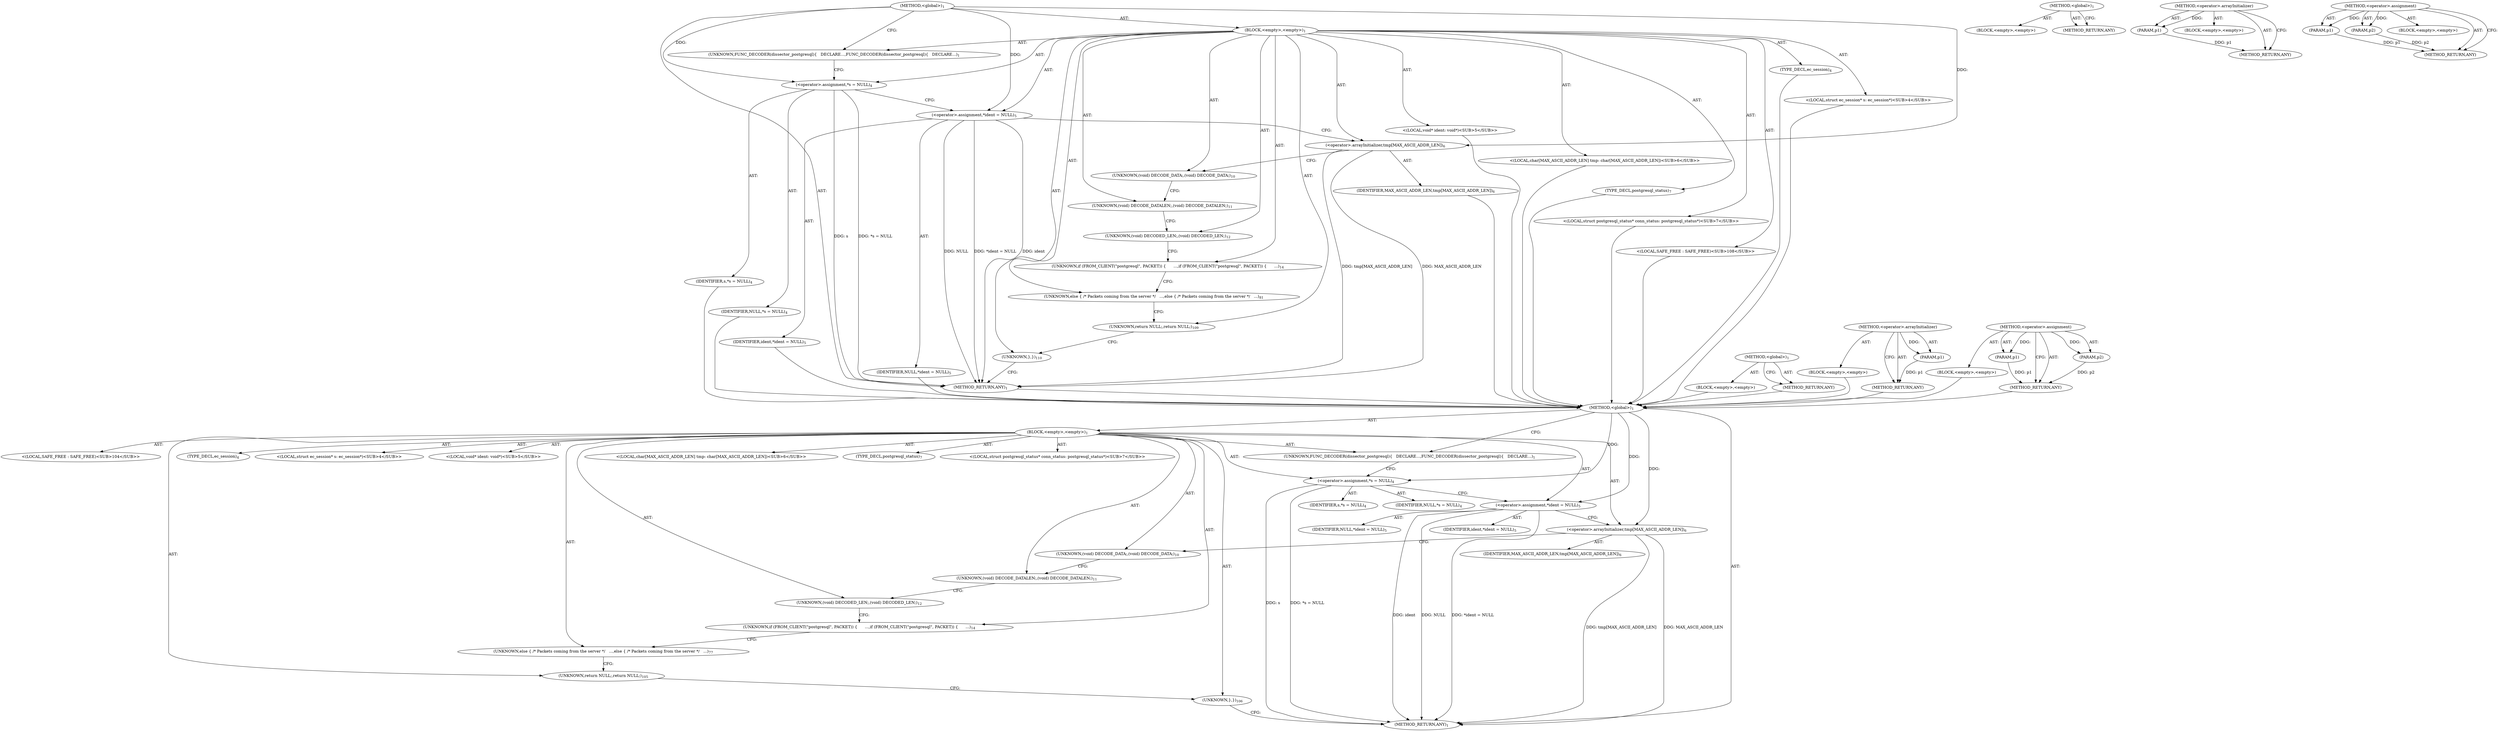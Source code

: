 digraph "&lt;operator&gt;.assignment" {
vulnerable_6 [label=<(METHOD,&lt;global&gt;)<SUB>1</SUB>>];
vulnerable_7 [label=<(BLOCK,&lt;empty&gt;,&lt;empty&gt;)<SUB>1</SUB>>];
vulnerable_8 [label=<(UNKNOWN,FUNC_DECODER(dissector_postgresql)
{
   DECLARE...,FUNC_DECODER(dissector_postgresql)
{
   DECLARE...)<SUB>1</SUB>>];
vulnerable_9 [label=<(TYPE_DECL,ec_session)<SUB>4</SUB>>];
vulnerable_10 [label="<(LOCAL,struct ec_session* s: ec_session*)<SUB>4</SUB>>"];
vulnerable_11 [label=<(&lt;operator&gt;.assignment,*s = NULL)<SUB>4</SUB>>];
vulnerable_12 [label=<(IDENTIFIER,s,*s = NULL)<SUB>4</SUB>>];
vulnerable_13 [label=<(IDENTIFIER,NULL,*s = NULL)<SUB>4</SUB>>];
vulnerable_14 [label="<(LOCAL,void* ident: void*)<SUB>5</SUB>>"];
vulnerable_15 [label=<(&lt;operator&gt;.assignment,*ident = NULL)<SUB>5</SUB>>];
vulnerable_16 [label=<(IDENTIFIER,ident,*ident = NULL)<SUB>5</SUB>>];
vulnerable_17 [label=<(IDENTIFIER,NULL,*ident = NULL)<SUB>5</SUB>>];
vulnerable_18 [label="<(LOCAL,char[MAX_ASCII_ADDR_LEN] tmp: char[MAX_ASCII_ADDR_LEN])<SUB>6</SUB>>"];
vulnerable_19 [label=<(&lt;operator&gt;.arrayInitializer,tmp[MAX_ASCII_ADDR_LEN])<SUB>6</SUB>>];
vulnerable_20 [label=<(IDENTIFIER,MAX_ASCII_ADDR_LEN,tmp[MAX_ASCII_ADDR_LEN])<SUB>6</SUB>>];
vulnerable_21 [label=<(TYPE_DECL,postgresql_status)<SUB>7</SUB>>];
vulnerable_22 [label="<(LOCAL,struct postgresql_status* conn_status: postgresql_status*)<SUB>7</SUB>>"];
vulnerable_23 [label=<(UNKNOWN,(void) DECODE_DATA;,(void) DECODE_DATA;)<SUB>10</SUB>>];
vulnerable_24 [label=<(UNKNOWN,(void) DECODE_DATALEN;,(void) DECODE_DATALEN;)<SUB>11</SUB>>];
vulnerable_25 [label=<(UNKNOWN,(void) DECODED_LEN;,(void) DECODED_LEN;)<SUB>12</SUB>>];
vulnerable_26 [label=<(UNKNOWN,if (FROM_CLIENT(&quot;postgresql&quot;, PACKET)) {
      ...,if (FROM_CLIENT(&quot;postgresql&quot;, PACKET)) {
      ...)<SUB>14</SUB>>];
vulnerable_27 [label=<(UNKNOWN,else { /* Packets coming from the server */
   ...,else { /* Packets coming from the server */
   ...)<SUB>77</SUB>>];
vulnerable_28 [label="<(LOCAL,SAFE_FREE : SAFE_FREE)<SUB>104</SUB>>"];
vulnerable_29 [label=<(UNKNOWN,return NULL;,return NULL;)<SUB>105</SUB>>];
vulnerable_30 [label=<(UNKNOWN,},})<SUB>106</SUB>>];
vulnerable_31 [label=<(METHOD_RETURN,ANY)<SUB>1</SUB>>];
vulnerable_52 [label=<(METHOD,&lt;global&gt;)<SUB>1</SUB>>];
vulnerable_53 [label=<(BLOCK,&lt;empty&gt;,&lt;empty&gt;)>];
vulnerable_54 [label=<(METHOD_RETURN,ANY)>];
vulnerable_63 [label=<(METHOD,&lt;operator&gt;.arrayInitializer)>];
vulnerable_64 [label=<(PARAM,p1)>];
vulnerable_65 [label=<(BLOCK,&lt;empty&gt;,&lt;empty&gt;)>];
vulnerable_66 [label=<(METHOD_RETURN,ANY)>];
vulnerable_58 [label=<(METHOD,&lt;operator&gt;.assignment)>];
vulnerable_59 [label=<(PARAM,p1)>];
vulnerable_60 [label=<(PARAM,p2)>];
vulnerable_61 [label=<(BLOCK,&lt;empty&gt;,&lt;empty&gt;)>];
vulnerable_62 [label=<(METHOD_RETURN,ANY)>];
fixed_6 [label=<(METHOD,&lt;global&gt;)<SUB>1</SUB>>];
fixed_7 [label=<(BLOCK,&lt;empty&gt;,&lt;empty&gt;)<SUB>1</SUB>>];
fixed_8 [label=<(UNKNOWN,FUNC_DECODER(dissector_postgresql)
{
   DECLARE...,FUNC_DECODER(dissector_postgresql)
{
   DECLARE...)<SUB>1</SUB>>];
fixed_9 [label=<(TYPE_DECL,ec_session)<SUB>4</SUB>>];
fixed_10 [label="<(LOCAL,struct ec_session* s: ec_session*)<SUB>4</SUB>>"];
fixed_11 [label=<(&lt;operator&gt;.assignment,*s = NULL)<SUB>4</SUB>>];
fixed_12 [label=<(IDENTIFIER,s,*s = NULL)<SUB>4</SUB>>];
fixed_13 [label=<(IDENTIFIER,NULL,*s = NULL)<SUB>4</SUB>>];
fixed_14 [label="<(LOCAL,void* ident: void*)<SUB>5</SUB>>"];
fixed_15 [label=<(&lt;operator&gt;.assignment,*ident = NULL)<SUB>5</SUB>>];
fixed_16 [label=<(IDENTIFIER,ident,*ident = NULL)<SUB>5</SUB>>];
fixed_17 [label=<(IDENTIFIER,NULL,*ident = NULL)<SUB>5</SUB>>];
fixed_18 [label="<(LOCAL,char[MAX_ASCII_ADDR_LEN] tmp: char[MAX_ASCII_ADDR_LEN])<SUB>6</SUB>>"];
fixed_19 [label=<(&lt;operator&gt;.arrayInitializer,tmp[MAX_ASCII_ADDR_LEN])<SUB>6</SUB>>];
fixed_20 [label=<(IDENTIFIER,MAX_ASCII_ADDR_LEN,tmp[MAX_ASCII_ADDR_LEN])<SUB>6</SUB>>];
fixed_21 [label=<(TYPE_DECL,postgresql_status)<SUB>7</SUB>>];
fixed_22 [label="<(LOCAL,struct postgresql_status* conn_status: postgresql_status*)<SUB>7</SUB>>"];
fixed_23 [label=<(UNKNOWN,(void) DECODE_DATA;,(void) DECODE_DATA;)<SUB>10</SUB>>];
fixed_24 [label=<(UNKNOWN,(void) DECODE_DATALEN;,(void) DECODE_DATALEN;)<SUB>11</SUB>>];
fixed_25 [label=<(UNKNOWN,(void) DECODED_LEN;,(void) DECODED_LEN;)<SUB>12</SUB>>];
fixed_26 [label=<(UNKNOWN,if (FROM_CLIENT(&quot;postgresql&quot;, PACKET)) {
      ...,if (FROM_CLIENT(&quot;postgresql&quot;, PACKET)) {
      ...)<SUB>14</SUB>>];
fixed_27 [label=<(UNKNOWN,else { /* Packets coming from the server */
   ...,else { /* Packets coming from the server */
   ...)<SUB>81</SUB>>];
fixed_28 [label="<(LOCAL,SAFE_FREE : SAFE_FREE)<SUB>108</SUB>>"];
fixed_29 [label=<(UNKNOWN,return NULL;,return NULL;)<SUB>109</SUB>>];
fixed_30 [label=<(UNKNOWN,},})<SUB>110</SUB>>];
fixed_31 [label=<(METHOD_RETURN,ANY)<SUB>1</SUB>>];
fixed_52 [label=<(METHOD,&lt;global&gt;)<SUB>1</SUB>>];
fixed_53 [label=<(BLOCK,&lt;empty&gt;,&lt;empty&gt;)>];
fixed_54 [label=<(METHOD_RETURN,ANY)>];
fixed_63 [label=<(METHOD,&lt;operator&gt;.arrayInitializer)>];
fixed_64 [label=<(PARAM,p1)>];
fixed_65 [label=<(BLOCK,&lt;empty&gt;,&lt;empty&gt;)>];
fixed_66 [label=<(METHOD_RETURN,ANY)>];
fixed_58 [label=<(METHOD,&lt;operator&gt;.assignment)>];
fixed_59 [label=<(PARAM,p1)>];
fixed_60 [label=<(PARAM,p2)>];
fixed_61 [label=<(BLOCK,&lt;empty&gt;,&lt;empty&gt;)>];
fixed_62 [label=<(METHOD_RETURN,ANY)>];
vulnerable_6 -> vulnerable_7  [key=0, label="AST: "];
vulnerable_6 -> vulnerable_31  [key=0, label="AST: "];
vulnerable_6 -> vulnerable_8  [key=0, label="CFG: "];
vulnerable_6 -> vulnerable_11  [key=0, label="DDG: "];
vulnerable_6 -> vulnerable_15  [key=0, label="DDG: "];
vulnerable_6 -> vulnerable_19  [key=0, label="DDG: "];
vulnerable_7 -> vulnerable_8  [key=0, label="AST: "];
vulnerable_7 -> vulnerable_9  [key=0, label="AST: "];
vulnerable_7 -> vulnerable_10  [key=0, label="AST: "];
vulnerable_7 -> vulnerable_11  [key=0, label="AST: "];
vulnerable_7 -> vulnerable_14  [key=0, label="AST: "];
vulnerable_7 -> vulnerable_15  [key=0, label="AST: "];
vulnerable_7 -> vulnerable_18  [key=0, label="AST: "];
vulnerable_7 -> vulnerable_19  [key=0, label="AST: "];
vulnerable_7 -> vulnerable_21  [key=0, label="AST: "];
vulnerable_7 -> vulnerable_22  [key=0, label="AST: "];
vulnerable_7 -> vulnerable_23  [key=0, label="AST: "];
vulnerable_7 -> vulnerable_24  [key=0, label="AST: "];
vulnerable_7 -> vulnerable_25  [key=0, label="AST: "];
vulnerable_7 -> vulnerable_26  [key=0, label="AST: "];
vulnerable_7 -> vulnerable_27  [key=0, label="AST: "];
vulnerable_7 -> vulnerable_28  [key=0, label="AST: "];
vulnerable_7 -> vulnerable_29  [key=0, label="AST: "];
vulnerable_7 -> vulnerable_30  [key=0, label="AST: "];
vulnerable_8 -> vulnerable_11  [key=0, label="CFG: "];
vulnerable_11 -> vulnerable_12  [key=0, label="AST: "];
vulnerable_11 -> vulnerable_13  [key=0, label="AST: "];
vulnerable_11 -> vulnerable_15  [key=0, label="CFG: "];
vulnerable_11 -> vulnerable_31  [key=0, label="DDG: s"];
vulnerable_11 -> vulnerable_31  [key=1, label="DDG: *s = NULL"];
vulnerable_15 -> vulnerable_16  [key=0, label="AST: "];
vulnerable_15 -> vulnerable_17  [key=0, label="AST: "];
vulnerable_15 -> vulnerable_19  [key=0, label="CFG: "];
vulnerable_15 -> vulnerable_31  [key=0, label="DDG: ident"];
vulnerable_15 -> vulnerable_31  [key=1, label="DDG: NULL"];
vulnerable_15 -> vulnerable_31  [key=2, label="DDG: *ident = NULL"];
vulnerable_19 -> vulnerable_20  [key=0, label="AST: "];
vulnerable_19 -> vulnerable_23  [key=0, label="CFG: "];
vulnerable_19 -> vulnerable_31  [key=0, label="DDG: tmp[MAX_ASCII_ADDR_LEN]"];
vulnerable_19 -> vulnerable_31  [key=1, label="DDG: MAX_ASCII_ADDR_LEN"];
vulnerable_23 -> vulnerable_24  [key=0, label="CFG: "];
vulnerable_24 -> vulnerable_25  [key=0, label="CFG: "];
vulnerable_25 -> vulnerable_26  [key=0, label="CFG: "];
vulnerable_26 -> vulnerable_27  [key=0, label="CFG: "];
vulnerable_27 -> vulnerable_29  [key=0, label="CFG: "];
vulnerable_29 -> vulnerable_30  [key=0, label="CFG: "];
vulnerable_30 -> vulnerable_31  [key=0, label="CFG: "];
vulnerable_52 -> vulnerable_53  [key=0, label="AST: "];
vulnerable_52 -> vulnerable_54  [key=0, label="AST: "];
vulnerable_52 -> vulnerable_54  [key=1, label="CFG: "];
vulnerable_63 -> vulnerable_64  [key=0, label="AST: "];
vulnerable_63 -> vulnerable_64  [key=1, label="DDG: "];
vulnerable_63 -> vulnerable_65  [key=0, label="AST: "];
vulnerable_63 -> vulnerable_66  [key=0, label="AST: "];
vulnerable_63 -> vulnerable_66  [key=1, label="CFG: "];
vulnerable_64 -> vulnerable_66  [key=0, label="DDG: p1"];
vulnerable_58 -> vulnerable_59  [key=0, label="AST: "];
vulnerable_58 -> vulnerable_59  [key=1, label="DDG: "];
vulnerable_58 -> vulnerable_61  [key=0, label="AST: "];
vulnerable_58 -> vulnerable_60  [key=0, label="AST: "];
vulnerable_58 -> vulnerable_60  [key=1, label="DDG: "];
vulnerable_58 -> vulnerable_62  [key=0, label="AST: "];
vulnerable_58 -> vulnerable_62  [key=1, label="CFG: "];
vulnerable_59 -> vulnerable_62  [key=0, label="DDG: p1"];
vulnerable_60 -> vulnerable_62  [key=0, label="DDG: p2"];
fixed_6 -> fixed_7  [key=0, label="AST: "];
fixed_6 -> fixed_31  [key=0, label="AST: "];
fixed_6 -> fixed_8  [key=0, label="CFG: "];
fixed_6 -> fixed_11  [key=0, label="DDG: "];
fixed_6 -> fixed_15  [key=0, label="DDG: "];
fixed_6 -> fixed_19  [key=0, label="DDG: "];
fixed_7 -> fixed_8  [key=0, label="AST: "];
fixed_7 -> fixed_9  [key=0, label="AST: "];
fixed_7 -> fixed_10  [key=0, label="AST: "];
fixed_7 -> fixed_11  [key=0, label="AST: "];
fixed_7 -> fixed_14  [key=0, label="AST: "];
fixed_7 -> fixed_15  [key=0, label="AST: "];
fixed_7 -> fixed_18  [key=0, label="AST: "];
fixed_7 -> fixed_19  [key=0, label="AST: "];
fixed_7 -> fixed_21  [key=0, label="AST: "];
fixed_7 -> fixed_22  [key=0, label="AST: "];
fixed_7 -> fixed_23  [key=0, label="AST: "];
fixed_7 -> fixed_24  [key=0, label="AST: "];
fixed_7 -> fixed_25  [key=0, label="AST: "];
fixed_7 -> fixed_26  [key=0, label="AST: "];
fixed_7 -> fixed_27  [key=0, label="AST: "];
fixed_7 -> fixed_28  [key=0, label="AST: "];
fixed_7 -> fixed_29  [key=0, label="AST: "];
fixed_7 -> fixed_30  [key=0, label="AST: "];
fixed_8 -> fixed_11  [key=0, label="CFG: "];
fixed_9 -> vulnerable_6  [key=0];
fixed_10 -> vulnerable_6  [key=0];
fixed_11 -> fixed_12  [key=0, label="AST: "];
fixed_11 -> fixed_13  [key=0, label="AST: "];
fixed_11 -> fixed_15  [key=0, label="CFG: "];
fixed_11 -> fixed_31  [key=0, label="DDG: s"];
fixed_11 -> fixed_31  [key=1, label="DDG: *s = NULL"];
fixed_12 -> vulnerable_6  [key=0];
fixed_13 -> vulnerable_6  [key=0];
fixed_14 -> vulnerable_6  [key=0];
fixed_15 -> fixed_16  [key=0, label="AST: "];
fixed_15 -> fixed_17  [key=0, label="AST: "];
fixed_15 -> fixed_19  [key=0, label="CFG: "];
fixed_15 -> fixed_31  [key=0, label="DDG: ident"];
fixed_15 -> fixed_31  [key=1, label="DDG: NULL"];
fixed_15 -> fixed_31  [key=2, label="DDG: *ident = NULL"];
fixed_16 -> vulnerable_6  [key=0];
fixed_17 -> vulnerable_6  [key=0];
fixed_18 -> vulnerable_6  [key=0];
fixed_19 -> fixed_20  [key=0, label="AST: "];
fixed_19 -> fixed_23  [key=0, label="CFG: "];
fixed_19 -> fixed_31  [key=0, label="DDG: tmp[MAX_ASCII_ADDR_LEN]"];
fixed_19 -> fixed_31  [key=1, label="DDG: MAX_ASCII_ADDR_LEN"];
fixed_20 -> vulnerable_6  [key=0];
fixed_21 -> vulnerable_6  [key=0];
fixed_22 -> vulnerable_6  [key=0];
fixed_23 -> fixed_24  [key=0, label="CFG: "];
fixed_24 -> fixed_25  [key=0, label="CFG: "];
fixed_25 -> fixed_26  [key=0, label="CFG: "];
fixed_26 -> fixed_27  [key=0, label="CFG: "];
fixed_27 -> fixed_29  [key=0, label="CFG: "];
fixed_28 -> vulnerable_6  [key=0];
fixed_29 -> fixed_30  [key=0, label="CFG: "];
fixed_30 -> fixed_31  [key=0, label="CFG: "];
fixed_31 -> vulnerable_6  [key=0];
fixed_52 -> fixed_53  [key=0, label="AST: "];
fixed_52 -> fixed_54  [key=0, label="AST: "];
fixed_52 -> fixed_54  [key=1, label="CFG: "];
fixed_53 -> vulnerable_6  [key=0];
fixed_54 -> vulnerable_6  [key=0];
fixed_63 -> fixed_64  [key=0, label="AST: "];
fixed_63 -> fixed_64  [key=1, label="DDG: "];
fixed_63 -> fixed_65  [key=0, label="AST: "];
fixed_63 -> fixed_66  [key=0, label="AST: "];
fixed_63 -> fixed_66  [key=1, label="CFG: "];
fixed_64 -> fixed_66  [key=0, label="DDG: p1"];
fixed_65 -> vulnerable_6  [key=0];
fixed_66 -> vulnerable_6  [key=0];
fixed_58 -> fixed_59  [key=0, label="AST: "];
fixed_58 -> fixed_59  [key=1, label="DDG: "];
fixed_58 -> fixed_61  [key=0, label="AST: "];
fixed_58 -> fixed_60  [key=0, label="AST: "];
fixed_58 -> fixed_60  [key=1, label="DDG: "];
fixed_58 -> fixed_62  [key=0, label="AST: "];
fixed_58 -> fixed_62  [key=1, label="CFG: "];
fixed_59 -> fixed_62  [key=0, label="DDG: p1"];
fixed_60 -> fixed_62  [key=0, label="DDG: p2"];
fixed_61 -> vulnerable_6  [key=0];
fixed_62 -> vulnerable_6  [key=0];
}
